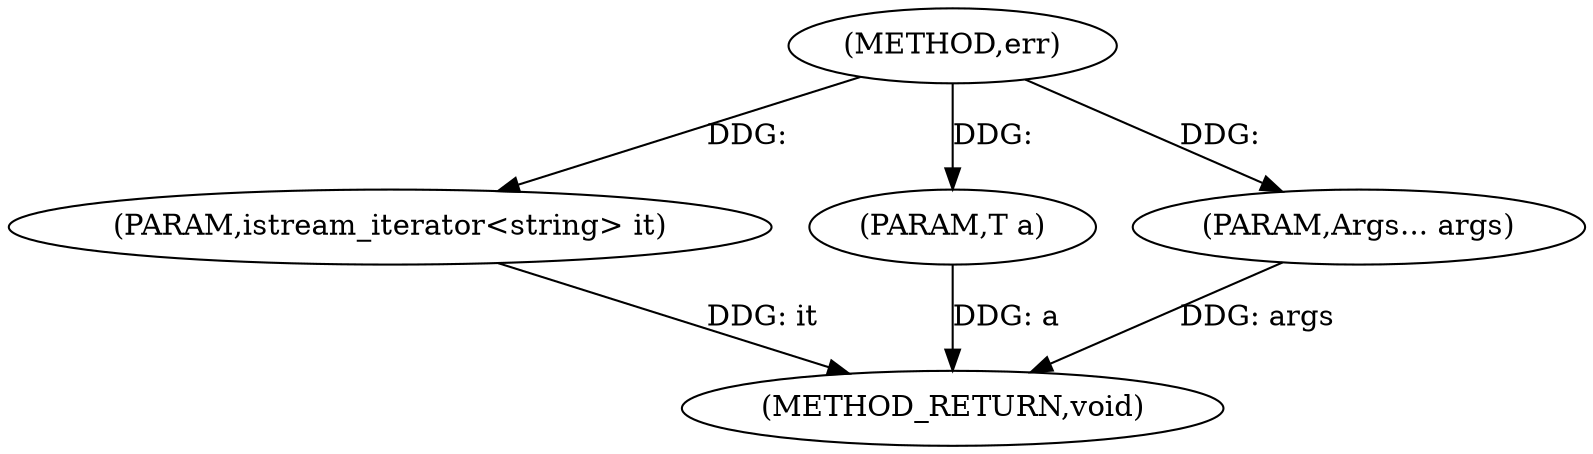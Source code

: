 digraph "err" {  
"1000153" [label = "(METHOD,err)" ]
"1000158" [label = "(METHOD_RETURN,void)" ]
"1000154" [label = "(PARAM,istream_iterator<string> it)" ]
"1000155" [label = "(PARAM,T a)" ]
"1000156" [label = "(PARAM,Args... args)" ]
  "1000154" -> "1000158"  [ label = "DDG: it"] 
  "1000155" -> "1000158"  [ label = "DDG: a"] 
  "1000156" -> "1000158"  [ label = "DDG: args"] 
  "1000153" -> "1000154"  [ label = "DDG: "] 
  "1000153" -> "1000155"  [ label = "DDG: "] 
  "1000153" -> "1000156"  [ label = "DDG: "] 
}
